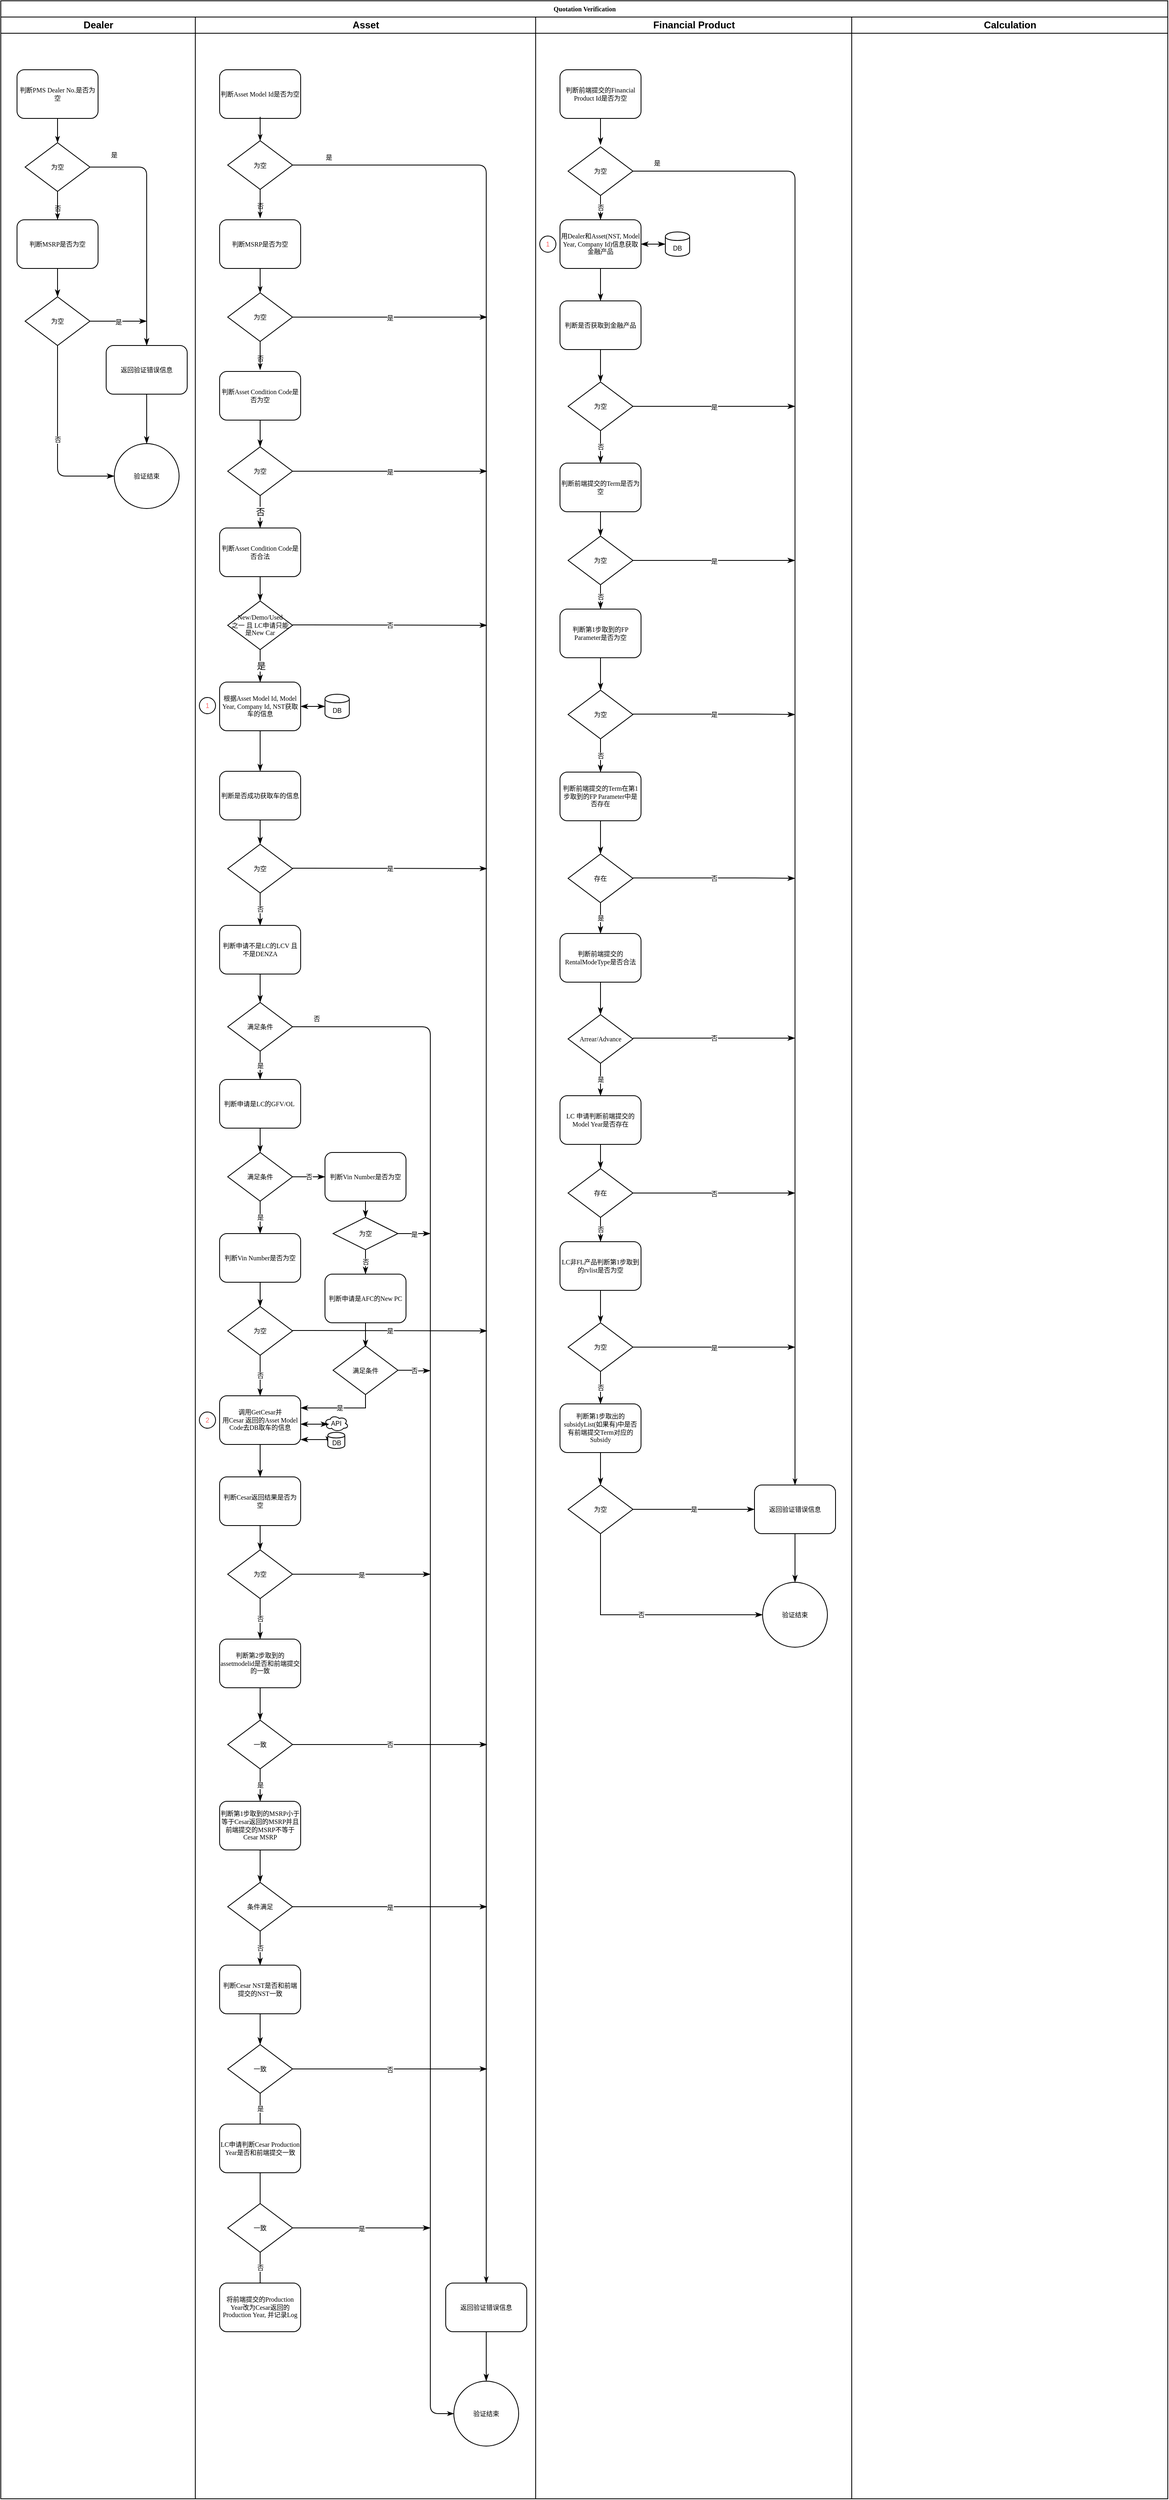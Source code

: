<mxfile version="12.3.6" type="github" pages="1">
  <diagram name="Page-1" id="74e2e168-ea6b-b213-b513-2b3c1d86103e">
    <mxGraphModel dx="1182" dy="766" grid="1" gridSize="10" guides="1" tooltips="1" connect="1" arrows="1" fold="1" page="1" pageScale="1" pageWidth="1100" pageHeight="850" background="#ffffff" math="0" shadow="0">
      <root>
        <mxCell id="0"/>
        <mxCell id="1" parent="0"/>
        <mxCell id="77e6c97f196da883-1" value="Quotation Verification" style="swimlane;html=1;childLayout=stackLayout;startSize=20;rounded=0;shadow=0;labelBackgroundColor=none;strokeWidth=1;fontFamily=Verdana;fontSize=8;align=center;" parent="1" vertex="1">
          <mxGeometry x="70" y="40" width="1440" height="3080" as="geometry"/>
        </mxCell>
        <mxCell id="77e6c97f196da883-2" value="Dealer" style="swimlane;html=1;startSize=20;" parent="77e6c97f196da883-1" vertex="1">
          <mxGeometry y="20" width="240" height="3060" as="geometry"/>
        </mxCell>
        <mxCell id="77e6c97f196da883-8" value="判断PMS Dealer No.是否为空" style="rounded=1;whiteSpace=wrap;html=1;shadow=0;labelBackgroundColor=none;strokeWidth=1;fontFamily=Verdana;fontSize=8;align=center;" parent="77e6c97f196da883-2" vertex="1">
          <mxGeometry x="20" y="65" width="100" height="60" as="geometry"/>
        </mxCell>
        <mxCell id="s-7z_2EK09W1QtDXRIaZ-239" style="edgeStyle=orthogonalEdgeStyle;rounded=1;orthogonalLoop=1;jettySize=auto;html=1;entryX=0.5;entryY=0;entryDx=0;entryDy=0;startArrow=none;startFill=0;endArrow=classicThin;endFill=1;fontSize=8;fontColor=#000000;" edge="1" parent="77e6c97f196da883-2" source="77e6c97f196da883-13" target="s-7z_2EK09W1QtDXRIaZ-238">
          <mxGeometry relative="1" as="geometry"/>
        </mxCell>
        <mxCell id="77e6c97f196da883-13" value="为空" style="rhombus;whiteSpace=wrap;html=1;rounded=0;shadow=0;labelBackgroundColor=none;strokeWidth=1;fontFamily=Verdana;fontSize=8;align=center;" parent="77e6c97f196da883-2" vertex="1">
          <mxGeometry x="30" y="155" width="80" height="60" as="geometry"/>
        </mxCell>
        <mxCell id="77e6c97f196da883-30" value="否" style="edgeStyle=orthogonalEdgeStyle;rounded=1;html=1;labelBackgroundColor=none;startArrow=none;startFill=0;startSize=5;endArrow=classicThin;endFill=1;endSize=5;jettySize=auto;orthogonalLoop=1;strokeWidth=1;fontFamily=Verdana;fontSize=8" parent="77e6c97f196da883-2" source="77e6c97f196da883-13" edge="1">
          <mxGeometry x="0.2" relative="1" as="geometry">
            <mxPoint x="70" y="250" as="targetPoint"/>
            <mxPoint as="offset"/>
          </mxGeometry>
        </mxCell>
        <mxCell id="77e6c97f196da883-26" style="edgeStyle=orthogonalEdgeStyle;rounded=1;html=1;labelBackgroundColor=none;startArrow=none;startFill=0;startSize=5;endArrow=classicThin;endFill=1;endSize=5;jettySize=auto;orthogonalLoop=1;strokeWidth=1;fontFamily=Verdana;fontSize=8;entryX=0.5;entryY=0;entryDx=0;entryDy=0;" parent="77e6c97f196da883-2" source="77e6c97f196da883-8" target="77e6c97f196da883-13" edge="1">
          <mxGeometry relative="1" as="geometry">
            <mxPoint x="70" y="160" as="targetPoint"/>
          </mxGeometry>
        </mxCell>
        <mxCell id="s-7z_2EK09W1QtDXRIaZ-235" style="edgeStyle=orthogonalEdgeStyle;rounded=0;orthogonalLoop=1;jettySize=auto;html=1;exitX=0.5;exitY=1;exitDx=0;exitDy=0;entryX=0.5;entryY=0;entryDx=0;entryDy=0;startArrow=none;startFill=0;endArrow=classicThin;endFill=1;fontSize=8;fontColor=#000000;" edge="1" parent="77e6c97f196da883-2" source="s-7z_2EK09W1QtDXRIaZ-14" target="s-7z_2EK09W1QtDXRIaZ-233">
          <mxGeometry relative="1" as="geometry"/>
        </mxCell>
        <mxCell id="s-7z_2EK09W1QtDXRIaZ-14" value="判断MSRP是否为空" style="rounded=1;whiteSpace=wrap;html=1;shadow=0;labelBackgroundColor=none;strokeWidth=1;fontFamily=Verdana;fontSize=8;align=center;" vertex="1" parent="77e6c97f196da883-2">
          <mxGeometry x="20" y="250" width="100" height="60" as="geometry"/>
        </mxCell>
        <mxCell id="s-7z_2EK09W1QtDXRIaZ-246" value="否" style="edgeStyle=orthogonalEdgeStyle;rounded=1;orthogonalLoop=1;jettySize=auto;html=1;entryX=0;entryY=0.5;entryDx=0;entryDy=0;startArrow=none;startFill=0;endArrow=classicThin;endFill=1;fontSize=8;fontColor=#000000;exitX=0.5;exitY=1;exitDx=0;exitDy=0;" edge="1" parent="77e6c97f196da883-2" source="s-7z_2EK09W1QtDXRIaZ-233" target="s-7z_2EK09W1QtDXRIaZ-236">
          <mxGeometry relative="1" as="geometry"/>
        </mxCell>
        <mxCell id="s-7z_2EK09W1QtDXRIaZ-233" value="为空" style="rhombus;whiteSpace=wrap;html=1;rounded=0;shadow=0;labelBackgroundColor=none;strokeWidth=1;fontFamily=Verdana;fontSize=8;align=center;" vertex="1" parent="77e6c97f196da883-2">
          <mxGeometry x="30" y="345" width="80" height="60" as="geometry"/>
        </mxCell>
        <mxCell id="s-7z_2EK09W1QtDXRIaZ-236" value="验证结束" style="ellipse;whiteSpace=wrap;html=1;aspect=fixed;fontSize=8;fontColor=#000000;" vertex="1" parent="77e6c97f196da883-2">
          <mxGeometry x="140" y="526" width="80" height="80" as="geometry"/>
        </mxCell>
        <mxCell id="s-7z_2EK09W1QtDXRIaZ-237" style="edgeStyle=orthogonalEdgeStyle;rounded=0;orthogonalLoop=1;jettySize=auto;html=1;exitX=0.5;exitY=1;exitDx=0;exitDy=0;entryX=0.5;entryY=0;entryDx=0;entryDy=0;startArrow=none;startFill=0;endArrow=classicThin;endFill=1;fontSize=8;fontColor=#000000;" edge="1" parent="77e6c97f196da883-2" source="s-7z_2EK09W1QtDXRIaZ-238" target="s-7z_2EK09W1QtDXRIaZ-236">
          <mxGeometry relative="1" as="geometry"/>
        </mxCell>
        <mxCell id="s-7z_2EK09W1QtDXRIaZ-238" value="返回验证错误信息" style="rounded=1;whiteSpace=wrap;html=1;shadow=0;labelBackgroundColor=none;strokeWidth=1;fontFamily=Verdana;fontSize=8;align=center;" vertex="1" parent="77e6c97f196da883-2">
          <mxGeometry x="130" y="405" width="100" height="60" as="geometry"/>
        </mxCell>
        <mxCell id="s-7z_2EK09W1QtDXRIaZ-243" value="是" style="text;html=1;strokeColor=none;fillColor=none;align=center;verticalAlign=middle;whiteSpace=wrap;rounded=0;fontSize=8;fontColor=#000000;" vertex="1" parent="77e6c97f196da883-2">
          <mxGeometry x="120" y="160" width="40" height="20" as="geometry"/>
        </mxCell>
        <mxCell id="77e6c97f196da883-3" value="Asset" style="swimlane;html=1;startSize=20;" parent="77e6c97f196da883-1" vertex="1">
          <mxGeometry x="240" y="20" width="420" height="3060" as="geometry"/>
        </mxCell>
        <mxCell id="77e6c97f196da883-11" value="判断Asset Model Id是否为空" style="rounded=1;whiteSpace=wrap;html=1;shadow=0;labelBackgroundColor=none;strokeWidth=1;fontFamily=Verdana;fontSize=8;align=center;" parent="77e6c97f196da883-3" vertex="1">
          <mxGeometry x="30" y="65" width="100" height="60" as="geometry"/>
        </mxCell>
        <mxCell id="s-7z_2EK09W1QtDXRIaZ-9" style="edgeStyle=orthogonalEdgeStyle;rounded=1;html=1;labelBackgroundColor=none;startArrow=none;startFill=0;startSize=5;endArrow=classicThin;endFill=1;endSize=5;jettySize=auto;orthogonalLoop=1;strokeWidth=1;fontFamily=Verdana;fontSize=8;entryX=0.5;entryY=0;entryDx=0;entryDy=0;" edge="1" target="s-7z_2EK09W1QtDXRIaZ-11" parent="77e6c97f196da883-3">
          <mxGeometry relative="1" as="geometry">
            <mxPoint x="80" y="123" as="sourcePoint"/>
            <mxPoint x="10" y="97.5" as="targetPoint"/>
          </mxGeometry>
        </mxCell>
        <mxCell id="s-7z_2EK09W1QtDXRIaZ-10" value="否" style="edgeStyle=orthogonalEdgeStyle;rounded=1;html=1;labelBackgroundColor=none;startArrow=none;startFill=0;startSize=5;endArrow=classicThin;endFill=1;endSize=5;jettySize=auto;orthogonalLoop=1;strokeWidth=1;fontFamily=Verdana;fontSize=8" edge="1" source="s-7z_2EK09W1QtDXRIaZ-11" parent="77e6c97f196da883-3">
          <mxGeometry x="0.2" relative="1" as="geometry">
            <mxPoint x="80" y="248" as="targetPoint"/>
            <mxPoint as="offset"/>
          </mxGeometry>
        </mxCell>
        <mxCell id="s-7z_2EK09W1QtDXRIaZ-11" value="为空" style="rhombus;whiteSpace=wrap;html=1;rounded=0;shadow=0;labelBackgroundColor=none;strokeWidth=1;fontFamily=Verdana;fontSize=8;align=center;" vertex="1" parent="77e6c97f196da883-3">
          <mxGeometry x="40" y="152.5" width="80" height="60" as="geometry"/>
        </mxCell>
        <mxCell id="s-7z_2EK09W1QtDXRIaZ-18" style="edgeStyle=orthogonalEdgeStyle;rounded=1;html=1;labelBackgroundColor=none;startArrow=none;startFill=0;startSize=5;endArrow=classicThin;endFill=1;endSize=5;jettySize=auto;orthogonalLoop=1;strokeWidth=1;fontFamily=Verdana;fontSize=8;entryX=0.5;entryY=0;entryDx=0;entryDy=0;" edge="1" target="s-7z_2EK09W1QtDXRIaZ-19" parent="77e6c97f196da883-3">
          <mxGeometry relative="1" as="geometry">
            <mxPoint x="80" y="310" as="sourcePoint"/>
            <mxPoint x="-220" y="225" as="targetPoint"/>
          </mxGeometry>
        </mxCell>
        <mxCell id="s-7z_2EK09W1QtDXRIaZ-19" value="为空" style="rhombus;whiteSpace=wrap;html=1;rounded=0;shadow=0;labelBackgroundColor=none;strokeWidth=1;fontFamily=Verdana;fontSize=8;align=center;" vertex="1" parent="77e6c97f196da883-3">
          <mxGeometry x="40" y="340" width="80" height="60" as="geometry"/>
        </mxCell>
        <mxCell id="s-7z_2EK09W1QtDXRIaZ-20" value="否" style="edgeStyle=orthogonalEdgeStyle;rounded=1;html=1;labelBackgroundColor=none;startArrow=none;startFill=0;startSize=5;endArrow=classicThin;endFill=1;endSize=5;jettySize=auto;orthogonalLoop=1;strokeWidth=1;fontFamily=Verdana;fontSize=8" edge="1" source="s-7z_2EK09W1QtDXRIaZ-19" parent="77e6c97f196da883-3">
          <mxGeometry x="0.2" relative="1" as="geometry">
            <mxPoint x="80" y="435" as="targetPoint"/>
            <mxPoint as="offset"/>
          </mxGeometry>
        </mxCell>
        <mxCell id="s-7z_2EK09W1QtDXRIaZ-35" style="edgeStyle=orthogonalEdgeStyle;rounded=0;orthogonalLoop=1;jettySize=auto;html=1;exitX=0.5;exitY=1;exitDx=0;exitDy=0;entryX=0.5;entryY=0;entryDx=0;entryDy=0;endArrow=classicThin;endFill=1;" edge="1" parent="77e6c97f196da883-3" source="s-7z_2EK09W1QtDXRIaZ-28" target="s-7z_2EK09W1QtDXRIaZ-31">
          <mxGeometry relative="1" as="geometry"/>
        </mxCell>
        <mxCell id="s-7z_2EK09W1QtDXRIaZ-28" value="判断Asset Condition Code是否为空" style="rounded=1;whiteSpace=wrap;html=1;shadow=0;labelBackgroundColor=none;strokeWidth=1;fontFamily=Verdana;fontSize=8;align=center;" vertex="1" parent="77e6c97f196da883-3">
          <mxGeometry x="30" y="437" width="100" height="60" as="geometry"/>
        </mxCell>
        <mxCell id="s-7z_2EK09W1QtDXRIaZ-30" value="判断MSRP是否为空" style="rounded=1;whiteSpace=wrap;html=1;shadow=0;labelBackgroundColor=none;strokeWidth=1;fontFamily=Verdana;fontSize=8;align=center;" vertex="1" parent="77e6c97f196da883-3">
          <mxGeometry x="30" y="250" width="100" height="60" as="geometry"/>
        </mxCell>
        <mxCell id="s-7z_2EK09W1QtDXRIaZ-37" value="否" style="edgeStyle=orthogonalEdgeStyle;rounded=0;orthogonalLoop=1;jettySize=auto;html=1;exitX=0.5;exitY=1;exitDx=0;exitDy=0;entryX=0.5;entryY=0;entryDx=0;entryDy=0;endArrow=classicThin;endFill=1;" edge="1" parent="77e6c97f196da883-3" source="s-7z_2EK09W1QtDXRIaZ-31" target="s-7z_2EK09W1QtDXRIaZ-16">
          <mxGeometry relative="1" as="geometry"/>
        </mxCell>
        <mxCell id="s-7z_2EK09W1QtDXRIaZ-31" value="为空" style="rhombus;whiteSpace=wrap;html=1;rounded=0;shadow=0;labelBackgroundColor=none;strokeWidth=1;fontFamily=Verdana;fontSize=8;align=center;" vertex="1" parent="77e6c97f196da883-3">
          <mxGeometry x="40" y="530" width="80" height="60" as="geometry"/>
        </mxCell>
        <mxCell id="s-7z_2EK09W1QtDXRIaZ-41" style="edgeStyle=orthogonalEdgeStyle;rounded=0;orthogonalLoop=1;jettySize=auto;html=1;exitX=0.5;exitY=1;exitDx=0;exitDy=0;entryX=0.5;entryY=0;entryDx=0;entryDy=0;endArrow=classicThin;endFill=1;" edge="1" parent="77e6c97f196da883-3" source="s-7z_2EK09W1QtDXRIaZ-16" target="s-7z_2EK09W1QtDXRIaZ-40">
          <mxGeometry relative="1" as="geometry"/>
        </mxCell>
        <mxCell id="s-7z_2EK09W1QtDXRIaZ-16" value="判断Asset Condition Code是否合法" style="rounded=1;whiteSpace=wrap;html=1;shadow=0;labelBackgroundColor=none;strokeWidth=1;fontFamily=Verdana;fontSize=8;align=center;" vertex="1" parent="77e6c97f196da883-3">
          <mxGeometry x="30" y="630" width="100" height="60" as="geometry"/>
        </mxCell>
        <mxCell id="s-7z_2EK09W1QtDXRIaZ-44" value="是" style="edgeStyle=orthogonalEdgeStyle;rounded=0;orthogonalLoop=1;jettySize=auto;html=1;exitX=0.5;exitY=1;exitDx=0;exitDy=0;entryX=0.5;entryY=0;entryDx=0;entryDy=0;endArrow=classicThin;endFill=1;" edge="1" parent="77e6c97f196da883-3" source="s-7z_2EK09W1QtDXRIaZ-40">
          <mxGeometry relative="1" as="geometry">
            <mxPoint x="80" y="820" as="targetPoint"/>
          </mxGeometry>
        </mxCell>
        <mxCell id="s-7z_2EK09W1QtDXRIaZ-40" value="New/Demo/Used&lt;br&gt;之一 且 LC申请只能是New Car" style="rhombus;whiteSpace=wrap;html=1;rounded=0;shadow=0;labelBackgroundColor=none;strokeWidth=1;fontFamily=Verdana;fontSize=8;align=center;" vertex="1" parent="77e6c97f196da883-3">
          <mxGeometry x="40" y="720" width="80" height="60" as="geometry"/>
        </mxCell>
        <mxCell id="77e6c97f196da883-10" value="根据Asset Model Id, Model Year, Company Id, NST获取车的信息" style="rounded=1;whiteSpace=wrap;html=1;shadow=0;labelBackgroundColor=none;strokeWidth=1;fontFamily=Verdana;fontSize=8;align=center;" parent="77e6c97f196da883-3" vertex="1">
          <mxGeometry x="30" y="820" width="100" height="60" as="geometry"/>
        </mxCell>
        <mxCell id="s-7z_2EK09W1QtDXRIaZ-59" value="否" style="edgeStyle=orthogonalEdgeStyle;rounded=0;orthogonalLoop=1;jettySize=auto;html=1;exitX=0.5;exitY=1;exitDx=0;exitDy=0;entryX=0.5;entryY=0;entryDx=0;entryDy=0;startArrow=none;startFill=0;endArrow=classicThin;endFill=1;fontSize=8;" edge="1" parent="77e6c97f196da883-3" source="s-7z_2EK09W1QtDXRIaZ-46" target="s-7z_2EK09W1QtDXRIaZ-56">
          <mxGeometry relative="1" as="geometry"/>
        </mxCell>
        <mxCell id="s-7z_2EK09W1QtDXRIaZ-46" value="为空" style="rhombus;whiteSpace=wrap;html=1;rounded=0;shadow=0;labelBackgroundColor=none;strokeWidth=1;fontFamily=Verdana;fontSize=8;align=center;" vertex="1" parent="77e6c97f196da883-3">
          <mxGeometry x="40" y="1020" width="80" height="60" as="geometry"/>
        </mxCell>
        <mxCell id="s-7z_2EK09W1QtDXRIaZ-48" style="edgeStyle=orthogonalEdgeStyle;rounded=0;orthogonalLoop=1;jettySize=auto;html=1;exitX=0.5;exitY=1;exitDx=0;exitDy=0;entryX=0.5;entryY=0;entryDx=0;entryDy=0;endArrow=classicThin;endFill=1;fontSize=8;" edge="1" parent="77e6c97f196da883-3" source="s-7z_2EK09W1QtDXRIaZ-45" target="s-7z_2EK09W1QtDXRIaZ-46">
          <mxGeometry relative="1" as="geometry"/>
        </mxCell>
        <mxCell id="s-7z_2EK09W1QtDXRIaZ-45" value="判断是否成功获取车的信息" style="rounded=1;whiteSpace=wrap;html=1;shadow=0;labelBackgroundColor=none;strokeWidth=1;fontFamily=Verdana;fontSize=8;align=center;" vertex="1" parent="77e6c97f196da883-3">
          <mxGeometry x="30" y="930" width="100" height="60" as="geometry"/>
        </mxCell>
        <mxCell id="s-7z_2EK09W1QtDXRIaZ-47" style="edgeStyle=orthogonalEdgeStyle;rounded=0;orthogonalLoop=1;jettySize=auto;html=1;exitX=0.5;exitY=1;exitDx=0;exitDy=0;entryX=0.5;entryY=0;entryDx=0;entryDy=0;endArrow=classicThin;endFill=1;fontSize=8;" edge="1" parent="77e6c97f196da883-3" source="77e6c97f196da883-10" target="s-7z_2EK09W1QtDXRIaZ-45">
          <mxGeometry relative="1" as="geometry">
            <mxPoint x="160" y="890" as="sourcePoint"/>
          </mxGeometry>
        </mxCell>
        <mxCell id="s-7z_2EK09W1QtDXRIaZ-52" value="DB" style="shape=cylinder;whiteSpace=wrap;html=1;boundedLbl=1;backgroundOutline=1;fontSize=8;" vertex="1" parent="77e6c97f196da883-3">
          <mxGeometry x="160" y="835" width="30" height="30" as="geometry"/>
        </mxCell>
        <mxCell id="s-7z_2EK09W1QtDXRIaZ-53" value="" style="endArrow=classicThin;startArrow=classicThin;html=1;fontSize=8;entryX=1;entryY=0.5;entryDx=0;entryDy=0;endFill=1;startFill=1;" edge="1" parent="77e6c97f196da883-3" target="77e6c97f196da883-10">
          <mxGeometry width="50" height="50" relative="1" as="geometry">
            <mxPoint x="160" y="850" as="sourcePoint"/>
            <mxPoint x="140" y="1150" as="targetPoint"/>
          </mxGeometry>
        </mxCell>
        <mxCell id="s-7z_2EK09W1QtDXRIaZ-55" value="否" style="endArrow=none;html=1;fontSize=8;entryX=1;entryY=0.5;entryDx=0;entryDy=0;endFill=0;startArrow=classicThin;startFill=1;" edge="1" parent="77e6c97f196da883-3">
          <mxGeometry width="50" height="50" relative="1" as="geometry">
            <mxPoint x="360" y="750" as="sourcePoint"/>
            <mxPoint x="120" y="749.5" as="targetPoint"/>
            <Array as="points"/>
          </mxGeometry>
        </mxCell>
        <mxCell id="s-7z_2EK09W1QtDXRIaZ-61" style="edgeStyle=orthogonalEdgeStyle;rounded=0;orthogonalLoop=1;jettySize=auto;html=1;exitX=0.5;exitY=1;exitDx=0;exitDy=0;entryX=0.5;entryY=0;entryDx=0;entryDy=0;startArrow=none;startFill=0;endArrow=classicThin;endFill=1;fontSize=8;" edge="1" parent="77e6c97f196da883-3" source="s-7z_2EK09W1QtDXRIaZ-56" target="s-7z_2EK09W1QtDXRIaZ-60">
          <mxGeometry relative="1" as="geometry"/>
        </mxCell>
        <mxCell id="s-7z_2EK09W1QtDXRIaZ-56" value="判断申请不是LC的LCV 且 不是DENZA" style="rounded=1;whiteSpace=wrap;html=1;shadow=0;labelBackgroundColor=none;strokeWidth=1;fontFamily=Verdana;fontSize=8;align=center;" vertex="1" parent="77e6c97f196da883-3">
          <mxGeometry x="30" y="1120" width="100" height="60" as="geometry"/>
        </mxCell>
        <mxCell id="s-7z_2EK09W1QtDXRIaZ-63" value="是" style="edgeStyle=orthogonalEdgeStyle;rounded=0;orthogonalLoop=1;jettySize=auto;html=1;exitX=0.5;exitY=1;exitDx=0;exitDy=0;startArrow=none;startFill=0;endArrow=classicThin;endFill=1;fontSize=8;" edge="1" parent="77e6c97f196da883-3" source="s-7z_2EK09W1QtDXRIaZ-60" target="s-7z_2EK09W1QtDXRIaZ-62">
          <mxGeometry relative="1" as="geometry"/>
        </mxCell>
        <mxCell id="s-7z_2EK09W1QtDXRIaZ-60" value="满足条件" style="rhombus;whiteSpace=wrap;html=1;rounded=0;shadow=0;labelBackgroundColor=none;strokeWidth=1;fontFamily=Verdana;fontSize=8;align=center;" vertex="1" parent="77e6c97f196da883-3">
          <mxGeometry x="40" y="1215" width="80" height="60" as="geometry"/>
        </mxCell>
        <mxCell id="s-7z_2EK09W1QtDXRIaZ-66" style="edgeStyle=orthogonalEdgeStyle;rounded=0;orthogonalLoop=1;jettySize=auto;html=1;exitX=0.5;exitY=1;exitDx=0;exitDy=0;entryX=0.5;entryY=0;entryDx=0;entryDy=0;startArrow=none;startFill=0;endArrow=classicThin;endFill=1;fontSize=8;" edge="1" parent="77e6c97f196da883-3" source="s-7z_2EK09W1QtDXRIaZ-62" target="s-7z_2EK09W1QtDXRIaZ-64">
          <mxGeometry relative="1" as="geometry"/>
        </mxCell>
        <mxCell id="s-7z_2EK09W1QtDXRIaZ-62" value="判断申请是LC的GFV/OL&amp;nbsp;" style="rounded=1;whiteSpace=wrap;html=1;shadow=0;labelBackgroundColor=none;strokeWidth=1;fontFamily=Verdana;fontSize=8;align=center;" vertex="1" parent="77e6c97f196da883-3">
          <mxGeometry x="30" y="1310" width="100" height="60" as="geometry"/>
        </mxCell>
        <mxCell id="s-7z_2EK09W1QtDXRIaZ-69" value="是" style="edgeStyle=orthogonalEdgeStyle;rounded=0;orthogonalLoop=1;jettySize=auto;html=1;exitX=0.5;exitY=1;exitDx=0;exitDy=0;entryX=0.5;entryY=0;entryDx=0;entryDy=0;startArrow=none;startFill=0;endArrow=classicThin;endFill=1;fontSize=8;" edge="1" parent="77e6c97f196da883-3" source="s-7z_2EK09W1QtDXRIaZ-64" target="s-7z_2EK09W1QtDXRIaZ-68">
          <mxGeometry relative="1" as="geometry"/>
        </mxCell>
        <mxCell id="s-7z_2EK09W1QtDXRIaZ-131" value="否" style="edgeStyle=orthogonalEdgeStyle;rounded=0;orthogonalLoop=1;jettySize=auto;html=1;exitX=1;exitY=0.5;exitDx=0;exitDy=0;entryX=0;entryY=0.5;entryDx=0;entryDy=0;startArrow=none;startFill=0;endArrow=classicThin;endFill=1;fontSize=8;fontColor=#000000;" edge="1" parent="77e6c97f196da883-3" source="s-7z_2EK09W1QtDXRIaZ-64" target="s-7z_2EK09W1QtDXRIaZ-127">
          <mxGeometry relative="1" as="geometry"/>
        </mxCell>
        <mxCell id="s-7z_2EK09W1QtDXRIaZ-64" value="满足条件" style="rhombus;whiteSpace=wrap;html=1;rounded=0;shadow=0;labelBackgroundColor=none;strokeWidth=1;fontFamily=Verdana;fontSize=8;align=center;" vertex="1" parent="77e6c97f196da883-3">
          <mxGeometry x="40" y="1400" width="80" height="60" as="geometry"/>
        </mxCell>
        <mxCell id="s-7z_2EK09W1QtDXRIaZ-67" value="是" style="endArrow=none;html=1;fontSize=8;entryX=1;entryY=0.5;entryDx=0;entryDy=0;endFill=0;startArrow=classicThin;startFill=1;" edge="1" parent="77e6c97f196da883-3">
          <mxGeometry width="50" height="50" relative="1" as="geometry">
            <mxPoint x="360" y="1050" as="sourcePoint"/>
            <mxPoint x="120" y="1049.5" as="targetPoint"/>
            <Array as="points"/>
          </mxGeometry>
        </mxCell>
        <mxCell id="s-7z_2EK09W1QtDXRIaZ-71" style="edgeStyle=orthogonalEdgeStyle;rounded=0;orthogonalLoop=1;jettySize=auto;html=1;exitX=0.5;exitY=1;exitDx=0;exitDy=0;entryX=0.5;entryY=0;entryDx=0;entryDy=0;startArrow=none;startFill=0;endArrow=classicThin;endFill=1;fontSize=8;" edge="1" parent="77e6c97f196da883-3" source="s-7z_2EK09W1QtDXRIaZ-68" target="s-7z_2EK09W1QtDXRIaZ-70">
          <mxGeometry relative="1" as="geometry"/>
        </mxCell>
        <mxCell id="s-7z_2EK09W1QtDXRIaZ-68" value="判断Vin Number是否为空" style="rounded=1;whiteSpace=wrap;html=1;shadow=0;labelBackgroundColor=none;strokeWidth=1;fontFamily=Verdana;fontSize=8;align=center;" vertex="1" parent="77e6c97f196da883-3">
          <mxGeometry x="30" y="1500" width="100" height="60" as="geometry"/>
        </mxCell>
        <mxCell id="s-7z_2EK09W1QtDXRIaZ-74" value="否" style="edgeStyle=orthogonalEdgeStyle;rounded=0;orthogonalLoop=1;jettySize=auto;html=1;exitX=0.5;exitY=1;exitDx=0;exitDy=0;entryX=0.5;entryY=0;entryDx=0;entryDy=0;startArrow=none;startFill=0;endArrow=classicThin;endFill=1;fontSize=8;" edge="1" parent="77e6c97f196da883-3" source="s-7z_2EK09W1QtDXRIaZ-70" target="s-7z_2EK09W1QtDXRIaZ-72">
          <mxGeometry relative="1" as="geometry"/>
        </mxCell>
        <mxCell id="s-7z_2EK09W1QtDXRIaZ-70" value="为空" style="rhombus;whiteSpace=wrap;html=1;rounded=0;shadow=0;labelBackgroundColor=none;strokeWidth=1;fontFamily=Verdana;fontSize=8;align=center;" vertex="1" parent="77e6c97f196da883-3">
          <mxGeometry x="40" y="1590" width="80" height="60" as="geometry"/>
        </mxCell>
        <mxCell id="s-7z_2EK09W1QtDXRIaZ-83" style="edgeStyle=orthogonalEdgeStyle;rounded=0;orthogonalLoop=1;jettySize=auto;html=1;exitX=1;exitY=0.5;exitDx=0;exitDy=0;entryX=0.16;entryY=0.55;entryDx=0;entryDy=0;entryPerimeter=0;startArrow=classicThin;startFill=1;endArrow=classicThin;endFill=1;fontSize=8;" edge="1" parent="77e6c97f196da883-3">
          <mxGeometry relative="1" as="geometry">
            <mxPoint x="130" y="1735" as="sourcePoint"/>
            <mxPoint x="164" y="1735" as="targetPoint"/>
          </mxGeometry>
        </mxCell>
        <mxCell id="s-7z_2EK09W1QtDXRIaZ-85" style="edgeStyle=orthogonalEdgeStyle;rounded=0;orthogonalLoop=1;jettySize=auto;html=1;exitX=0.5;exitY=1;exitDx=0;exitDy=0;entryX=0.5;entryY=0;entryDx=0;entryDy=0;startArrow=none;startFill=0;endArrow=classicThin;endFill=1;fontSize=8;" edge="1" parent="77e6c97f196da883-3" source="s-7z_2EK09W1QtDXRIaZ-72" target="s-7z_2EK09W1QtDXRIaZ-84">
          <mxGeometry relative="1" as="geometry"/>
        </mxCell>
        <mxCell id="s-7z_2EK09W1QtDXRIaZ-91" style="edgeStyle=orthogonalEdgeStyle;rounded=0;orthogonalLoop=1;jettySize=auto;html=1;exitX=1;exitY=0.75;exitDx=0;exitDy=0;entryX=0;entryY=0.5;entryDx=0;entryDy=0;startArrow=classicThin;startFill=1;endArrow=classicThin;endFill=1;fontSize=8;" edge="1" parent="77e6c97f196da883-3">
          <mxGeometry relative="1" as="geometry">
            <mxPoint x="130" y="1754" as="sourcePoint"/>
            <mxPoint x="164" y="1759" as="targetPoint"/>
          </mxGeometry>
        </mxCell>
        <mxCell id="s-7z_2EK09W1QtDXRIaZ-72" value="调用GetCesar并&lt;br&gt;用Cesar 返回的Asset Model Code去DB取车的信息" style="rounded=1;whiteSpace=wrap;html=1;shadow=0;labelBackgroundColor=none;strokeWidth=1;fontFamily=Verdana;fontSize=8;align=center;" vertex="1" parent="77e6c97f196da883-3">
          <mxGeometry x="30" y="1700" width="100" height="60" as="geometry"/>
        </mxCell>
        <mxCell id="s-7z_2EK09W1QtDXRIaZ-75" value="是" style="endArrow=none;html=1;fontSize=8;entryX=1;entryY=0.5;entryDx=0;entryDy=0;startArrow=classicThin;startFill=1;" edge="1" parent="77e6c97f196da883-3">
          <mxGeometry width="50" height="50" relative="1" as="geometry">
            <mxPoint x="360" y="1620" as="sourcePoint"/>
            <mxPoint x="120" y="1619.5" as="targetPoint"/>
            <Array as="points"/>
          </mxGeometry>
        </mxCell>
        <mxCell id="s-7z_2EK09W1QtDXRIaZ-76" value="API" style="ellipse;shape=cloud;whiteSpace=wrap;html=1;fontSize=8;" vertex="1" parent="77e6c97f196da883-3">
          <mxGeometry x="159" y="1724" width="30" height="20" as="geometry"/>
        </mxCell>
        <mxCell id="s-7z_2EK09W1QtDXRIaZ-87" style="edgeStyle=orthogonalEdgeStyle;rounded=0;orthogonalLoop=1;jettySize=auto;html=1;exitX=0.5;exitY=1;exitDx=0;exitDy=0;entryX=0.5;entryY=0;entryDx=0;entryDy=0;startArrow=none;startFill=0;endArrow=classicThin;endFill=1;fontSize=8;" edge="1" parent="77e6c97f196da883-3" source="s-7z_2EK09W1QtDXRIaZ-84" target="s-7z_2EK09W1QtDXRIaZ-86">
          <mxGeometry relative="1" as="geometry"/>
        </mxCell>
        <mxCell id="s-7z_2EK09W1QtDXRIaZ-84" value="判断Cesar返回结果是否为空" style="rounded=1;whiteSpace=wrap;html=1;shadow=0;labelBackgroundColor=none;strokeWidth=1;fontFamily=Verdana;fontSize=8;align=center;" vertex="1" parent="77e6c97f196da883-3">
          <mxGeometry x="30" y="1800" width="100" height="60" as="geometry"/>
        </mxCell>
        <mxCell id="s-7z_2EK09W1QtDXRIaZ-95" value="否" style="edgeStyle=orthogonalEdgeStyle;rounded=0;orthogonalLoop=1;jettySize=auto;html=1;exitX=0.5;exitY=1;exitDx=0;exitDy=0;entryX=0.5;entryY=0;entryDx=0;entryDy=0;startArrow=none;startFill=0;endArrow=classicThin;endFill=1;fontSize=8;" edge="1" parent="77e6c97f196da883-3" source="s-7z_2EK09W1QtDXRIaZ-86" target="s-7z_2EK09W1QtDXRIaZ-94">
          <mxGeometry relative="1" as="geometry"/>
        </mxCell>
        <mxCell id="s-7z_2EK09W1QtDXRIaZ-86" value="为空" style="rhombus;whiteSpace=wrap;html=1;rounded=0;shadow=0;labelBackgroundColor=none;strokeWidth=1;fontFamily=Verdana;fontSize=8;align=center;" vertex="1" parent="77e6c97f196da883-3">
          <mxGeometry x="40" y="1890" width="80" height="60" as="geometry"/>
        </mxCell>
        <mxCell id="s-7z_2EK09W1QtDXRIaZ-90" value="DB" style="shape=cylinder;whiteSpace=wrap;html=1;boundedLbl=1;backgroundOutline=1;fontSize=8;" vertex="1" parent="77e6c97f196da883-3">
          <mxGeometry x="163.5" y="1745" width="21" height="20" as="geometry"/>
        </mxCell>
        <mxCell id="s-7z_2EK09W1QtDXRIaZ-97" style="edgeStyle=orthogonalEdgeStyle;rounded=0;orthogonalLoop=1;jettySize=auto;html=1;exitX=0.5;exitY=1;exitDx=0;exitDy=0;entryX=0.5;entryY=0;entryDx=0;entryDy=0;startArrow=none;startFill=0;endArrow=classicThin;endFill=1;fontSize=8;" edge="1" parent="77e6c97f196da883-3" source="s-7z_2EK09W1QtDXRIaZ-94" target="s-7z_2EK09W1QtDXRIaZ-96">
          <mxGeometry relative="1" as="geometry"/>
        </mxCell>
        <mxCell id="s-7z_2EK09W1QtDXRIaZ-94" value="判断第2步取到的assetmodelid是否和前端提交的一致" style="rounded=1;whiteSpace=wrap;html=1;shadow=0;labelBackgroundColor=none;strokeWidth=1;fontFamily=Verdana;fontSize=8;align=center;" vertex="1" parent="77e6c97f196da883-3">
          <mxGeometry x="30" y="2000" width="100" height="60" as="geometry"/>
        </mxCell>
        <mxCell id="s-7z_2EK09W1QtDXRIaZ-100" value="是" style="edgeStyle=orthogonalEdgeStyle;rounded=0;orthogonalLoop=1;jettySize=auto;html=1;exitX=0.5;exitY=1;exitDx=0;exitDy=0;entryX=0.5;entryY=0;entryDx=0;entryDy=0;startArrow=none;startFill=0;endArrow=classicThin;endFill=1;fontSize=8;" edge="1" parent="77e6c97f196da883-3" source="s-7z_2EK09W1QtDXRIaZ-96" target="s-7z_2EK09W1QtDXRIaZ-99">
          <mxGeometry relative="1" as="geometry"/>
        </mxCell>
        <mxCell id="s-7z_2EK09W1QtDXRIaZ-96" value="一致" style="rhombus;whiteSpace=wrap;html=1;rounded=0;shadow=0;labelBackgroundColor=none;strokeWidth=1;fontFamily=Verdana;fontSize=8;align=center;" vertex="1" parent="77e6c97f196da883-3">
          <mxGeometry x="40" y="2100" width="80" height="60" as="geometry"/>
        </mxCell>
        <mxCell id="s-7z_2EK09W1QtDXRIaZ-98" value="否" style="endArrow=classicThin;html=1;fontSize=8;exitX=1;exitY=0.5;exitDx=0;exitDy=0;startArrow=none;startFill=0;endFill=1;" edge="1" parent="77e6c97f196da883-3" source="s-7z_2EK09W1QtDXRIaZ-96">
          <mxGeometry width="50" height="50" relative="1" as="geometry">
            <mxPoint x="170" y="2160" as="sourcePoint"/>
            <mxPoint x="360" y="2130" as="targetPoint"/>
            <Array as="points">
              <mxPoint x="240" y="2130"/>
            </Array>
          </mxGeometry>
        </mxCell>
        <mxCell id="s-7z_2EK09W1QtDXRIaZ-109" style="edgeStyle=orthogonalEdgeStyle;rounded=0;orthogonalLoop=1;jettySize=auto;html=1;exitX=0.5;exitY=1;exitDx=0;exitDy=0;entryX=0.5;entryY=0;entryDx=0;entryDy=0;startArrow=none;startFill=0;endArrow=classicThin;endFill=1;fontSize=8;fontColor=#FF6666;" edge="1" parent="77e6c97f196da883-3" source="s-7z_2EK09W1QtDXRIaZ-99" target="s-7z_2EK09W1QtDXRIaZ-108">
          <mxGeometry relative="1" as="geometry"/>
        </mxCell>
        <mxCell id="s-7z_2EK09W1QtDXRIaZ-99" value="判断第1步取到的MSRP小于等于Cesar返回的MSRP并且前端提交的MSRP不等于Cesar MSRP" style="rounded=1;whiteSpace=wrap;html=1;shadow=0;labelBackgroundColor=none;strokeWidth=1;fontFamily=Verdana;fontSize=8;align=center;" vertex="1" parent="77e6c97f196da883-3">
          <mxGeometry x="30" y="2200" width="100" height="60" as="geometry"/>
        </mxCell>
        <mxCell id="s-7z_2EK09W1QtDXRIaZ-102" value="1" style="ellipse;whiteSpace=wrap;html=1;aspect=fixed;fontSize=8;fontColor=#FF6666;" vertex="1" parent="77e6c97f196da883-3">
          <mxGeometry x="5" y="839" width="20" height="20" as="geometry"/>
        </mxCell>
        <mxCell id="s-7z_2EK09W1QtDXRIaZ-105" value="2" style="ellipse;whiteSpace=wrap;html=1;aspect=fixed;fontSize=8;fontColor=#FF6666;" vertex="1" parent="77e6c97f196da883-3">
          <mxGeometry x="5" y="1720" width="20" height="20" as="geometry"/>
        </mxCell>
        <mxCell id="s-7z_2EK09W1QtDXRIaZ-112" value="否" style="edgeStyle=orthogonalEdgeStyle;rounded=0;orthogonalLoop=1;jettySize=auto;html=1;exitX=0.5;exitY=1;exitDx=0;exitDy=0;startArrow=none;startFill=0;endArrow=classicThin;endFill=1;fontSize=8;fontColor=#000000;" edge="1" parent="77e6c97f196da883-3" source="s-7z_2EK09W1QtDXRIaZ-108" target="s-7z_2EK09W1QtDXRIaZ-111">
          <mxGeometry relative="1" as="geometry"/>
        </mxCell>
        <mxCell id="s-7z_2EK09W1QtDXRIaZ-108" value="条件满足" style="rhombus;whiteSpace=wrap;html=1;rounded=0;shadow=0;labelBackgroundColor=none;strokeWidth=1;fontFamily=Verdana;fontSize=8;align=center;" vertex="1" parent="77e6c97f196da883-3">
          <mxGeometry x="40" y="2300" width="80" height="60" as="geometry"/>
        </mxCell>
        <mxCell id="s-7z_2EK09W1QtDXRIaZ-114" style="edgeStyle=orthogonalEdgeStyle;rounded=0;orthogonalLoop=1;jettySize=auto;html=1;exitX=0.5;exitY=1;exitDx=0;exitDy=0;entryX=0.5;entryY=0;entryDx=0;entryDy=0;startArrow=none;startFill=0;endArrow=classicThin;endFill=1;fontSize=8;fontColor=#000000;" edge="1" parent="77e6c97f196da883-3" source="s-7z_2EK09W1QtDXRIaZ-111" target="s-7z_2EK09W1QtDXRIaZ-113">
          <mxGeometry relative="1" as="geometry"/>
        </mxCell>
        <mxCell id="s-7z_2EK09W1QtDXRIaZ-111" value="判断Cesar NST是否和前端提交的NST一致" style="rounded=1;whiteSpace=wrap;html=1;shadow=0;labelBackgroundColor=none;strokeWidth=1;fontFamily=Verdana;fontSize=8;align=center;" vertex="1" parent="77e6c97f196da883-3">
          <mxGeometry x="30" y="2402" width="100" height="60" as="geometry"/>
        </mxCell>
        <mxCell id="s-7z_2EK09W1QtDXRIaZ-117" value="是" style="edgeStyle=orthogonalEdgeStyle;rounded=0;orthogonalLoop=1;jettySize=auto;html=1;exitX=0.5;exitY=1;exitDx=0;exitDy=0;entryX=0.5;entryY=0;entryDx=0;entryDy=0;startArrow=none;startFill=0;endArrow=none;endFill=0;fontSize=8;fontColor=#000000;" edge="1" parent="77e6c97f196da883-3" source="s-7z_2EK09W1QtDXRIaZ-113" target="s-7z_2EK09W1QtDXRIaZ-116">
          <mxGeometry relative="1" as="geometry"/>
        </mxCell>
        <mxCell id="s-7z_2EK09W1QtDXRIaZ-113" value="一致" style="rhombus;whiteSpace=wrap;html=1;rounded=0;shadow=0;labelBackgroundColor=none;strokeWidth=1;fontFamily=Verdana;fontSize=8;align=center;" vertex="1" parent="77e6c97f196da883-3">
          <mxGeometry x="40" y="2500" width="80" height="60" as="geometry"/>
        </mxCell>
        <mxCell id="s-7z_2EK09W1QtDXRIaZ-120" style="edgeStyle=orthogonalEdgeStyle;rounded=0;orthogonalLoop=1;jettySize=auto;html=1;exitX=0.5;exitY=1;exitDx=0;exitDy=0;entryX=0.5;entryY=0.122;entryDx=0;entryDy=0;entryPerimeter=0;startArrow=none;startFill=0;endArrow=none;endFill=0;fontSize=8;fontColor=#000000;" edge="1" parent="77e6c97f196da883-3" source="s-7z_2EK09W1QtDXRIaZ-116" target="s-7z_2EK09W1QtDXRIaZ-118">
          <mxGeometry relative="1" as="geometry"/>
        </mxCell>
        <mxCell id="s-7z_2EK09W1QtDXRIaZ-116" value="LC申请判断Cesar Production Year是否和前端提交一致" style="rounded=1;whiteSpace=wrap;html=1;shadow=0;labelBackgroundColor=none;strokeWidth=1;fontFamily=Verdana;fontSize=8;align=center;" vertex="1" parent="77e6c97f196da883-3">
          <mxGeometry x="30" y="2598" width="100" height="60" as="geometry"/>
        </mxCell>
        <mxCell id="s-7z_2EK09W1QtDXRIaZ-122" value="否" style="edgeStyle=orthogonalEdgeStyle;rounded=0;orthogonalLoop=1;jettySize=auto;html=1;exitX=0.5;exitY=1;exitDx=0;exitDy=0;entryX=0.5;entryY=0;entryDx=0;entryDy=0;startArrow=none;startFill=0;endArrow=none;endFill=0;fontSize=8;fontColor=#000000;" edge="1" parent="77e6c97f196da883-3" source="s-7z_2EK09W1QtDXRIaZ-118" target="s-7z_2EK09W1QtDXRIaZ-121">
          <mxGeometry relative="1" as="geometry"/>
        </mxCell>
        <mxCell id="s-7z_2EK09W1QtDXRIaZ-118" value="一致" style="rhombus;whiteSpace=wrap;html=1;rounded=0;shadow=0;labelBackgroundColor=none;strokeWidth=1;fontFamily=Verdana;fontSize=8;align=center;" vertex="1" parent="77e6c97f196da883-3">
          <mxGeometry x="40" y="2696" width="80" height="60" as="geometry"/>
        </mxCell>
        <mxCell id="s-7z_2EK09W1QtDXRIaZ-121" value="将前端提交的Production Year改为Cesar返回的Production Year, 并记录Log" style="rounded=1;whiteSpace=wrap;html=1;shadow=0;labelBackgroundColor=none;strokeWidth=1;fontFamily=Verdana;fontSize=8;align=center;" vertex="1" parent="77e6c97f196da883-3">
          <mxGeometry x="30" y="2794" width="100" height="60" as="geometry"/>
        </mxCell>
        <mxCell id="s-7z_2EK09W1QtDXRIaZ-125" value="是" style="text;html=1;strokeColor=none;fillColor=none;align=center;verticalAlign=middle;whiteSpace=wrap;rounded=0;fontSize=8;fontColor=#000000;" vertex="1" parent="77e6c97f196da883-3">
          <mxGeometry x="145" y="163" width="40" height="20" as="geometry"/>
        </mxCell>
        <mxCell id="s-7z_2EK09W1QtDXRIaZ-126" value="否" style="text;html=1;strokeColor=none;fillColor=none;align=center;verticalAlign=middle;whiteSpace=wrap;rounded=0;fontSize=8;fontColor=#000000;" vertex="1" parent="77e6c97f196da883-3">
          <mxGeometry x="130" y="1225" width="40" height="20" as="geometry"/>
        </mxCell>
        <mxCell id="s-7z_2EK09W1QtDXRIaZ-133" style="edgeStyle=orthogonalEdgeStyle;rounded=0;orthogonalLoop=1;jettySize=auto;html=1;exitX=0.5;exitY=1;exitDx=0;exitDy=0;entryX=0.5;entryY=0;entryDx=0;entryDy=0;startArrow=none;startFill=0;endArrow=classicThin;endFill=1;fontSize=8;fontColor=#000000;" edge="1" parent="77e6c97f196da883-3" source="s-7z_2EK09W1QtDXRIaZ-127" target="s-7z_2EK09W1QtDXRIaZ-132">
          <mxGeometry relative="1" as="geometry"/>
        </mxCell>
        <mxCell id="s-7z_2EK09W1QtDXRIaZ-127" value="判断Vin Number是否为空" style="rounded=1;whiteSpace=wrap;html=1;shadow=0;labelBackgroundColor=none;strokeWidth=1;fontFamily=Verdana;fontSize=8;align=center;" vertex="1" parent="77e6c97f196da883-3">
          <mxGeometry x="160" y="1400" width="100" height="60" as="geometry"/>
        </mxCell>
        <mxCell id="s-7z_2EK09W1QtDXRIaZ-138" value="否" style="edgeStyle=orthogonalEdgeStyle;rounded=0;orthogonalLoop=1;jettySize=auto;html=1;exitX=0.5;exitY=1;exitDx=0;exitDy=0;startArrow=none;startFill=0;endArrow=classicThin;endFill=1;fontSize=8;fontColor=#000000;" edge="1" parent="77e6c97f196da883-3" source="s-7z_2EK09W1QtDXRIaZ-132" target="s-7z_2EK09W1QtDXRIaZ-137">
          <mxGeometry relative="1" as="geometry"/>
        </mxCell>
        <mxCell id="s-7z_2EK09W1QtDXRIaZ-132" value="为空" style="rhombus;whiteSpace=wrap;html=1;rounded=0;shadow=0;labelBackgroundColor=none;strokeWidth=1;fontFamily=Verdana;fontSize=8;align=center;" vertex="1" parent="77e6c97f196da883-3">
          <mxGeometry x="170" y="1480" width="80" height="40" as="geometry"/>
        </mxCell>
        <mxCell id="s-7z_2EK09W1QtDXRIaZ-137" value="判断申请是AFC的New PC" style="rounded=1;whiteSpace=wrap;html=1;shadow=0;labelBackgroundColor=none;strokeWidth=1;fontFamily=Verdana;fontSize=8;align=center;" vertex="1" parent="77e6c97f196da883-3">
          <mxGeometry x="160" y="1550" width="100" height="60" as="geometry"/>
        </mxCell>
        <mxCell id="s-7z_2EK09W1QtDXRIaZ-143" value="否" style="edgeStyle=orthogonalEdgeStyle;rounded=0;orthogonalLoop=1;jettySize=auto;html=1;startArrow=none;startFill=0;endArrow=classicThin;endFill=1;fontSize=8;fontColor=#000000;" edge="1" parent="77e6c97f196da883-3" source="s-7z_2EK09W1QtDXRIaZ-139">
          <mxGeometry relative="1" as="geometry">
            <mxPoint x="290" y="1669" as="targetPoint"/>
          </mxGeometry>
        </mxCell>
        <mxCell id="s-7z_2EK09W1QtDXRIaZ-144" value="是" style="edgeStyle=orthogonalEdgeStyle;rounded=0;orthogonalLoop=1;jettySize=auto;html=1;exitX=0.5;exitY=1;exitDx=0;exitDy=0;entryX=1;entryY=0.25;entryDx=0;entryDy=0;startArrow=none;startFill=0;endArrow=classicThin;endFill=1;fontSize=8;fontColor=#000000;" edge="1" parent="77e6c97f196da883-3" source="s-7z_2EK09W1QtDXRIaZ-139" target="s-7z_2EK09W1QtDXRIaZ-72">
          <mxGeometry relative="1" as="geometry">
            <Array as="points">
              <mxPoint x="210" y="1715"/>
            </Array>
          </mxGeometry>
        </mxCell>
        <mxCell id="s-7z_2EK09W1QtDXRIaZ-139" value="满足条件" style="rhombus;whiteSpace=wrap;html=1;rounded=0;shadow=0;labelBackgroundColor=none;strokeWidth=1;fontFamily=Verdana;fontSize=8;align=center;" vertex="1" parent="77e6c97f196da883-3">
          <mxGeometry x="170" y="1638.5" width="80" height="60" as="geometry"/>
        </mxCell>
        <mxCell id="s-7z_2EK09W1QtDXRIaZ-148" value="验证结束" style="ellipse;whiteSpace=wrap;html=1;aspect=fixed;fontSize=8;fontColor=#000000;" vertex="1" parent="77e6c97f196da883-3">
          <mxGeometry x="319" y="2915" width="80" height="80" as="geometry"/>
        </mxCell>
        <mxCell id="107ba76e4e335f99-1" style="edgeStyle=orthogonalEdgeStyle;rounded=1;html=1;labelBackgroundColor=none;startArrow=none;startFill=0;startSize=5;endArrow=classicThin;endFill=1;endSize=5;jettySize=auto;orthogonalLoop=1;strokeWidth=1;fontFamily=Verdana;fontSize=8;exitX=1;exitY=0.5;exitDx=0;exitDy=0;entryX=0.5;entryY=0;entryDx=0;entryDy=0;" parent="77e6c97f196da883-3" source="s-7z_2EK09W1QtDXRIaZ-11" target="s-7z_2EK09W1QtDXRIaZ-149" edge="1">
          <mxGeometry relative="1" as="geometry">
            <mxPoint x="370" y="430" as="sourcePoint"/>
            <mxPoint x="340" y="2730" as="targetPoint"/>
            <Array as="points">
              <mxPoint x="359" y="183"/>
            </Array>
          </mxGeometry>
        </mxCell>
        <mxCell id="s-7z_2EK09W1QtDXRIaZ-150" style="edgeStyle=orthogonalEdgeStyle;rounded=0;orthogonalLoop=1;jettySize=auto;html=1;exitX=0.5;exitY=1;exitDx=0;exitDy=0;entryX=0.5;entryY=0;entryDx=0;entryDy=0;startArrow=none;startFill=0;endArrow=classicThin;endFill=1;fontSize=8;fontColor=#000000;" edge="1" parent="77e6c97f196da883-3" source="s-7z_2EK09W1QtDXRIaZ-149" target="s-7z_2EK09W1QtDXRIaZ-148">
          <mxGeometry relative="1" as="geometry"/>
        </mxCell>
        <mxCell id="s-7z_2EK09W1QtDXRIaZ-149" value="返回验证错误信息" style="rounded=1;whiteSpace=wrap;html=1;shadow=0;labelBackgroundColor=none;strokeWidth=1;fontFamily=Verdana;fontSize=8;align=center;" vertex="1" parent="77e6c97f196da883-3">
          <mxGeometry x="309" y="2794" width="100" height="60" as="geometry"/>
        </mxCell>
        <mxCell id="s-7z_2EK09W1QtDXRIaZ-123" style="edgeStyle=orthogonalEdgeStyle;rounded=1;html=1;labelBackgroundColor=none;startArrow=none;startFill=0;startSize=5;endArrow=classicThin;endFill=1;endSize=5;jettySize=auto;orthogonalLoop=1;strokeWidth=1;fontFamily=Verdana;fontSize=8;exitX=1;exitY=0.5;exitDx=0;exitDy=0;entryX=0;entryY=0.5;entryDx=0;entryDy=0;" edge="1" parent="77e6c97f196da883-3" source="s-7z_2EK09W1QtDXRIaZ-60" target="s-7z_2EK09W1QtDXRIaZ-148">
          <mxGeometry relative="1" as="geometry">
            <mxPoint x="260" y="1110" as="sourcePoint"/>
            <mxPoint x="300" y="2771" as="targetPoint"/>
            <Array as="points">
              <mxPoint x="290" y="1245"/>
              <mxPoint x="290" y="2955"/>
            </Array>
          </mxGeometry>
        </mxCell>
        <mxCell id="77e6c97f196da883-4" value="Financial Product" style="swimlane;html=1;startSize=20;" parent="77e6c97f196da883-1" vertex="1">
          <mxGeometry x="660" y="20" width="390" height="3060" as="geometry"/>
        </mxCell>
        <mxCell id="s-7z_2EK09W1QtDXRIaZ-24" style="edgeStyle=orthogonalEdgeStyle;rounded=0;orthogonalLoop=1;jettySize=auto;html=1;exitX=0.5;exitY=1;exitDx=0;exitDy=0;endArrow=classicThin;endFill=1;" edge="1" parent="77e6c97f196da883-4" source="s-7z_2EK09W1QtDXRIaZ-21">
          <mxGeometry relative="1" as="geometry">
            <mxPoint x="80" y="157.5" as="targetPoint"/>
          </mxGeometry>
        </mxCell>
        <mxCell id="s-7z_2EK09W1QtDXRIaZ-21" value="判断前端提交的Financial Product Id是否为空" style="rounded=1;whiteSpace=wrap;html=1;shadow=0;labelBackgroundColor=none;strokeWidth=1;fontFamily=Verdana;fontSize=8;align=center;" vertex="1" parent="77e6c97f196da883-4">
          <mxGeometry x="30" y="65" width="100" height="60" as="geometry"/>
        </mxCell>
        <mxCell id="s-7z_2EK09W1QtDXRIaZ-165" value="否" style="edgeStyle=orthogonalEdgeStyle;rounded=0;orthogonalLoop=1;jettySize=auto;html=1;exitX=0.5;exitY=1;exitDx=0;exitDy=0;entryX=0.5;entryY=0;entryDx=0;entryDy=0;startArrow=none;startFill=0;endArrow=classicThin;endFill=1;fontSize=8;fontColor=#000000;" edge="1" parent="77e6c97f196da883-4" source="s-7z_2EK09W1QtDXRIaZ-1" target="s-7z_2EK09W1QtDXRIaZ-158">
          <mxGeometry relative="1" as="geometry"/>
        </mxCell>
        <mxCell id="s-7z_2EK09W1QtDXRIaZ-1" value="为空" style="rhombus;whiteSpace=wrap;html=1;rounded=0;shadow=0;labelBackgroundColor=none;strokeWidth=1;fontFamily=Verdana;fontSize=8;align=center;" vertex="1" parent="77e6c97f196da883-4">
          <mxGeometry x="40" y="160" width="80" height="60" as="geometry"/>
        </mxCell>
        <mxCell id="s-7z_2EK09W1QtDXRIaZ-157" style="edgeStyle=orthogonalEdgeStyle;rounded=0;orthogonalLoop=1;jettySize=auto;html=1;exitX=0.5;exitY=1;exitDx=0;exitDy=0;endArrow=classicThin;endFill=1;" edge="1" source="s-7z_2EK09W1QtDXRIaZ-158" target="s-7z_2EK09W1QtDXRIaZ-160" parent="77e6c97f196da883-4">
          <mxGeometry relative="1" as="geometry"/>
        </mxCell>
        <mxCell id="s-7z_2EK09W1QtDXRIaZ-158" value="用Dealer和Asset(NST, Model Year, Company Id)信息获取金融产品" style="rounded=1;whiteSpace=wrap;html=1;shadow=0;labelBackgroundColor=none;strokeWidth=1;fontFamily=Verdana;fontSize=8;align=center;" vertex="1" parent="77e6c97f196da883-4">
          <mxGeometry x="30" y="250" width="100" height="60" as="geometry"/>
        </mxCell>
        <mxCell id="s-7z_2EK09W1QtDXRIaZ-159" style="edgeStyle=orthogonalEdgeStyle;rounded=0;orthogonalLoop=1;jettySize=auto;html=1;exitX=0.5;exitY=1;exitDx=0;exitDy=0;entryX=0.5;entryY=0;entryDx=0;entryDy=0;endArrow=classicThin;endFill=1;" edge="1" source="s-7z_2EK09W1QtDXRIaZ-160" target="s-7z_2EK09W1QtDXRIaZ-161" parent="77e6c97f196da883-4">
          <mxGeometry relative="1" as="geometry"/>
        </mxCell>
        <mxCell id="s-7z_2EK09W1QtDXRIaZ-160" value="判断是否获取到金融产品" style="rounded=1;whiteSpace=wrap;html=1;shadow=0;labelBackgroundColor=none;strokeWidth=1;fontFamily=Verdana;fontSize=8;align=center;" vertex="1" parent="77e6c97f196da883-4">
          <mxGeometry x="30" y="350" width="100" height="60" as="geometry"/>
        </mxCell>
        <mxCell id="s-7z_2EK09W1QtDXRIaZ-169" value="否" style="edgeStyle=orthogonalEdgeStyle;rounded=0;orthogonalLoop=1;jettySize=auto;html=1;exitX=0.5;exitY=1;exitDx=0;exitDy=0;entryX=0.5;entryY=0;entryDx=0;entryDy=0;startArrow=none;startFill=0;endArrow=classicThin;endFill=1;fontSize=8;fontColor=#000000;" edge="1" parent="77e6c97f196da883-4" source="s-7z_2EK09W1QtDXRIaZ-161" target="s-7z_2EK09W1QtDXRIaZ-168">
          <mxGeometry relative="1" as="geometry"/>
        </mxCell>
        <mxCell id="s-7z_2EK09W1QtDXRIaZ-161" value="为空" style="rhombus;whiteSpace=wrap;html=1;rounded=0;shadow=0;labelBackgroundColor=none;strokeWidth=1;fontFamily=Verdana;fontSize=8;align=center;" vertex="1" parent="77e6c97f196da883-4">
          <mxGeometry x="40" y="450" width="80" height="60" as="geometry"/>
        </mxCell>
        <mxCell id="s-7z_2EK09W1QtDXRIaZ-163" value="是" style="text;html=1;strokeColor=none;fillColor=none;align=center;verticalAlign=middle;whiteSpace=wrap;rounded=0;fontSize=8;fontColor=#000000;" vertex="1" parent="77e6c97f196da883-4">
          <mxGeometry x="130" y="170" width="40" height="20" as="geometry"/>
        </mxCell>
        <mxCell id="s-7z_2EK09W1QtDXRIaZ-166" value="1" style="ellipse;whiteSpace=wrap;html=1;aspect=fixed;fontSize=8;fontColor=#FF6666;" vertex="1" parent="77e6c97f196da883-4">
          <mxGeometry x="5" y="270" width="20" height="20" as="geometry"/>
        </mxCell>
        <mxCell id="s-7z_2EK09W1QtDXRIaZ-171" style="edgeStyle=orthogonalEdgeStyle;rounded=0;orthogonalLoop=1;jettySize=auto;html=1;exitX=0.5;exitY=1;exitDx=0;exitDy=0;entryX=0.5;entryY=0;entryDx=0;entryDy=0;startArrow=none;startFill=0;endArrow=classicThin;endFill=1;fontSize=8;fontColor=#000000;" edge="1" parent="77e6c97f196da883-4" source="s-7z_2EK09W1QtDXRIaZ-168" target="s-7z_2EK09W1QtDXRIaZ-170">
          <mxGeometry relative="1" as="geometry"/>
        </mxCell>
        <mxCell id="s-7z_2EK09W1QtDXRIaZ-168" value="判断前端提交的Term是否为空" style="rounded=1;whiteSpace=wrap;html=1;shadow=0;labelBackgroundColor=none;strokeWidth=1;fontFamily=Verdana;fontSize=8;align=center;" vertex="1" parent="77e6c97f196da883-4">
          <mxGeometry x="30" y="550" width="100" height="60" as="geometry"/>
        </mxCell>
        <mxCell id="s-7z_2EK09W1QtDXRIaZ-192" value="否" style="edgeStyle=orthogonalEdgeStyle;rounded=0;orthogonalLoop=1;jettySize=auto;html=1;exitX=0.5;exitY=1;exitDx=0;exitDy=0;entryX=0.5;entryY=0;entryDx=0;entryDy=0;startArrow=none;startFill=0;endArrow=classicThin;endFill=1;fontSize=8;fontColor=#000000;" edge="1" parent="77e6c97f196da883-4" source="s-7z_2EK09W1QtDXRIaZ-170" target="s-7z_2EK09W1QtDXRIaZ-190">
          <mxGeometry relative="1" as="geometry"/>
        </mxCell>
        <mxCell id="s-7z_2EK09W1QtDXRIaZ-170" value="为空" style="rhombus;whiteSpace=wrap;html=1;rounded=0;shadow=0;labelBackgroundColor=none;strokeWidth=1;fontFamily=Verdana;fontSize=8;align=center;" vertex="1" parent="77e6c97f196da883-4">
          <mxGeometry x="40" y="640" width="80" height="60" as="geometry"/>
        </mxCell>
        <mxCell id="s-7z_2EK09W1QtDXRIaZ-194" style="edgeStyle=orthogonalEdgeStyle;rounded=0;orthogonalLoop=1;jettySize=auto;html=1;exitX=0.5;exitY=1;exitDx=0;exitDy=0;entryX=0.5;entryY=0;entryDx=0;entryDy=0;startArrow=none;startFill=0;endArrow=classicThin;endFill=1;fontSize=8;fontColor=#000000;" edge="1" parent="77e6c97f196da883-4" source="s-7z_2EK09W1QtDXRIaZ-190" target="s-7z_2EK09W1QtDXRIaZ-193">
          <mxGeometry relative="1" as="geometry"/>
        </mxCell>
        <mxCell id="s-7z_2EK09W1QtDXRIaZ-190" value="判断第1步取到的FP Parameter是否为空" style="rounded=1;whiteSpace=wrap;html=1;shadow=0;labelBackgroundColor=none;strokeWidth=1;fontFamily=Verdana;fontSize=8;align=center;" vertex="1" parent="77e6c97f196da883-4">
          <mxGeometry x="30" y="730" width="100" height="60" as="geometry"/>
        </mxCell>
        <mxCell id="s-7z_2EK09W1QtDXRIaZ-199" value="否" style="edgeStyle=orthogonalEdgeStyle;rounded=0;orthogonalLoop=1;jettySize=auto;html=1;exitX=0.5;exitY=1;exitDx=0;exitDy=0;entryX=0.5;entryY=0;entryDx=0;entryDy=0;startArrow=none;startFill=0;endArrow=classicThin;endFill=1;fontSize=8;fontColor=#000000;" edge="1" parent="77e6c97f196da883-4" source="s-7z_2EK09W1QtDXRIaZ-193" target="s-7z_2EK09W1QtDXRIaZ-196">
          <mxGeometry relative="1" as="geometry"/>
        </mxCell>
        <mxCell id="s-7z_2EK09W1QtDXRIaZ-193" value="为空" style="rhombus;whiteSpace=wrap;html=1;rounded=0;shadow=0;labelBackgroundColor=none;strokeWidth=1;fontFamily=Verdana;fontSize=8;align=center;" vertex="1" parent="77e6c97f196da883-4">
          <mxGeometry x="40" y="830" width="80" height="60" as="geometry"/>
        </mxCell>
        <mxCell id="s-7z_2EK09W1QtDXRIaZ-195" value="是" style="edgeStyle=orthogonalEdgeStyle;rounded=0;orthogonalLoop=1;jettySize=auto;html=1;exitX=1;exitY=0.5;exitDx=0;exitDy=0;startArrow=none;startFill=0;endArrow=classicThin;endFill=1;fontSize=8;fontColor=#000000;" edge="1" parent="77e6c97f196da883-4">
          <mxGeometry relative="1" as="geometry">
            <mxPoint x="320" y="860" as="targetPoint"/>
            <mxPoint x="120" y="859.5" as="sourcePoint"/>
            <Array as="points">
              <mxPoint x="270" y="860"/>
              <mxPoint x="270" y="860"/>
            </Array>
          </mxGeometry>
        </mxCell>
        <mxCell id="s-7z_2EK09W1QtDXRIaZ-202" style="edgeStyle=orthogonalEdgeStyle;rounded=0;orthogonalLoop=1;jettySize=auto;html=1;exitX=0.5;exitY=1;exitDx=0;exitDy=0;entryX=0.5;entryY=0;entryDx=0;entryDy=0;startArrow=none;startFill=0;endArrow=classicThin;endFill=1;fontSize=8;fontColor=#000000;" edge="1" parent="77e6c97f196da883-4" source="s-7z_2EK09W1QtDXRIaZ-196" target="s-7z_2EK09W1QtDXRIaZ-200">
          <mxGeometry relative="1" as="geometry"/>
        </mxCell>
        <mxCell id="s-7z_2EK09W1QtDXRIaZ-196" value="判断前端提交的Term在第1步取到的FP Parameter中是否存在" style="rounded=1;whiteSpace=wrap;html=1;shadow=0;labelBackgroundColor=none;strokeWidth=1;fontFamily=Verdana;fontSize=8;align=center;" vertex="1" parent="77e6c97f196da883-4">
          <mxGeometry x="30" y="931" width="100" height="60" as="geometry"/>
        </mxCell>
        <mxCell id="s-7z_2EK09W1QtDXRIaZ-204" value="是" style="edgeStyle=orthogonalEdgeStyle;rounded=0;orthogonalLoop=1;jettySize=auto;html=1;exitX=0.5;exitY=1;exitDx=0;exitDy=0;startArrow=none;startFill=0;endArrow=classicThin;endFill=1;fontSize=8;fontColor=#000000;" edge="1" parent="77e6c97f196da883-4" source="s-7z_2EK09W1QtDXRIaZ-200" target="s-7z_2EK09W1QtDXRIaZ-203">
          <mxGeometry relative="1" as="geometry"/>
        </mxCell>
        <mxCell id="s-7z_2EK09W1QtDXRIaZ-200" value="存在" style="rhombus;whiteSpace=wrap;html=1;rounded=0;shadow=0;labelBackgroundColor=none;strokeWidth=1;fontFamily=Verdana;fontSize=8;align=center;" vertex="1" parent="77e6c97f196da883-4">
          <mxGeometry x="40" y="1032" width="80" height="60" as="geometry"/>
        </mxCell>
        <mxCell id="s-7z_2EK09W1QtDXRIaZ-201" value="否" style="edgeStyle=orthogonalEdgeStyle;rounded=0;orthogonalLoop=1;jettySize=auto;html=1;exitX=1;exitY=0.5;exitDx=0;exitDy=0;startArrow=none;startFill=0;endArrow=classicThin;endFill=1;fontSize=8;fontColor=#000000;" edge="1" parent="77e6c97f196da883-4">
          <mxGeometry relative="1" as="geometry">
            <mxPoint x="320" y="1062" as="targetPoint"/>
            <mxPoint x="120" y="1061.5" as="sourcePoint"/>
            <Array as="points">
              <mxPoint x="270" y="1062"/>
              <mxPoint x="270" y="1062"/>
            </Array>
          </mxGeometry>
        </mxCell>
        <mxCell id="s-7z_2EK09W1QtDXRIaZ-207" style="edgeStyle=orthogonalEdgeStyle;rounded=0;orthogonalLoop=1;jettySize=auto;html=1;exitX=0.5;exitY=1;exitDx=0;exitDy=0;entryX=0.5;entryY=0;entryDx=0;entryDy=0;startArrow=none;startFill=0;endArrow=classicThin;endFill=1;fontSize=8;fontColor=#000000;" edge="1" parent="77e6c97f196da883-4" source="s-7z_2EK09W1QtDXRIaZ-203" target="s-7z_2EK09W1QtDXRIaZ-205">
          <mxGeometry relative="1" as="geometry"/>
        </mxCell>
        <mxCell id="s-7z_2EK09W1QtDXRIaZ-203" value="判断前端提交的RentalModeType是否合法" style="rounded=1;whiteSpace=wrap;html=1;shadow=0;labelBackgroundColor=none;strokeWidth=1;fontFamily=Verdana;fontSize=8;align=center;" vertex="1" parent="77e6c97f196da883-4">
          <mxGeometry x="30" y="1130" width="100" height="60" as="geometry"/>
        </mxCell>
        <mxCell id="s-7z_2EK09W1QtDXRIaZ-209" value="是" style="edgeStyle=orthogonalEdgeStyle;rounded=0;orthogonalLoop=1;jettySize=auto;html=1;exitX=0.5;exitY=1;exitDx=0;exitDy=0;entryX=0.5;entryY=0;entryDx=0;entryDy=0;startArrow=none;startFill=0;endArrow=classicThin;endFill=1;fontSize=8;fontColor=#000000;" edge="1" parent="77e6c97f196da883-4" source="s-7z_2EK09W1QtDXRIaZ-205" target="s-7z_2EK09W1QtDXRIaZ-208">
          <mxGeometry relative="1" as="geometry"/>
        </mxCell>
        <mxCell id="s-7z_2EK09W1QtDXRIaZ-205" value="Arrear/Advance" style="rhombus;whiteSpace=wrap;html=1;rounded=0;shadow=0;labelBackgroundColor=none;strokeWidth=1;fontFamily=Verdana;fontSize=8;align=center;" vertex="1" parent="77e6c97f196da883-4">
          <mxGeometry x="40" y="1230" width="80" height="60" as="geometry"/>
        </mxCell>
        <mxCell id="s-7z_2EK09W1QtDXRIaZ-206" value="否" style="edgeStyle=orthogonalEdgeStyle;rounded=0;orthogonalLoop=1;jettySize=auto;html=1;exitX=1;exitY=0.5;exitDx=0;exitDy=0;startArrow=none;startFill=0;endArrow=classicThin;endFill=1;fontSize=8;fontColor=#000000;" edge="1" parent="77e6c97f196da883-4">
          <mxGeometry relative="1" as="geometry">
            <mxPoint x="320" y="1259" as="targetPoint"/>
            <mxPoint x="120" y="1259" as="sourcePoint"/>
          </mxGeometry>
        </mxCell>
        <mxCell id="s-7z_2EK09W1QtDXRIaZ-212" style="edgeStyle=orthogonalEdgeStyle;rounded=0;orthogonalLoop=1;jettySize=auto;html=1;exitX=0.5;exitY=1;exitDx=0;exitDy=0;entryX=0.5;entryY=0;entryDx=0;entryDy=0;startArrow=none;startFill=0;endArrow=classicThin;endFill=1;fontSize=8;fontColor=#000000;" edge="1" parent="77e6c97f196da883-4" source="s-7z_2EK09W1QtDXRIaZ-208" target="s-7z_2EK09W1QtDXRIaZ-211">
          <mxGeometry relative="1" as="geometry"/>
        </mxCell>
        <mxCell id="s-7z_2EK09W1QtDXRIaZ-208" value="LC 申请判断前端提交的Model Year是否存在" style="rounded=1;whiteSpace=wrap;html=1;shadow=0;labelBackgroundColor=none;strokeWidth=1;fontFamily=Verdana;fontSize=8;align=center;" vertex="1" parent="77e6c97f196da883-4">
          <mxGeometry x="30" y="1330" width="100" height="60" as="geometry"/>
        </mxCell>
        <mxCell id="s-7z_2EK09W1QtDXRIaZ-216" value="否" style="edgeStyle=orthogonalEdgeStyle;rounded=0;orthogonalLoop=1;jettySize=auto;html=1;exitX=0.5;exitY=1;exitDx=0;exitDy=0;entryX=0.5;entryY=0;entryDx=0;entryDy=0;startArrow=none;startFill=0;endArrow=classicThin;endFill=1;fontSize=8;fontColor=#000000;" edge="1" parent="77e6c97f196da883-4" source="s-7z_2EK09W1QtDXRIaZ-211" target="s-7z_2EK09W1QtDXRIaZ-214">
          <mxGeometry relative="1" as="geometry"/>
        </mxCell>
        <mxCell id="s-7z_2EK09W1QtDXRIaZ-211" value="存在" style="rhombus;whiteSpace=wrap;html=1;rounded=0;shadow=0;labelBackgroundColor=none;strokeWidth=1;fontFamily=Verdana;fontSize=8;align=center;" vertex="1" parent="77e6c97f196da883-4">
          <mxGeometry x="40" y="1420" width="80" height="60" as="geometry"/>
        </mxCell>
        <mxCell id="s-7z_2EK09W1QtDXRIaZ-219" style="edgeStyle=orthogonalEdgeStyle;rounded=0;orthogonalLoop=1;jettySize=auto;html=1;exitX=0.5;exitY=1;exitDx=0;exitDy=0;entryX=0.5;entryY=0;entryDx=0;entryDy=0;startArrow=none;startFill=0;endArrow=classicThin;endFill=1;fontSize=8;fontColor=#000000;" edge="1" parent="77e6c97f196da883-4" source="s-7z_2EK09W1QtDXRIaZ-214" target="s-7z_2EK09W1QtDXRIaZ-217">
          <mxGeometry relative="1" as="geometry"/>
        </mxCell>
        <mxCell id="s-7z_2EK09W1QtDXRIaZ-214" value="LC非FL产品判断第1步取到的rvlist是否为空" style="rounded=1;whiteSpace=wrap;html=1;shadow=0;labelBackgroundColor=none;strokeWidth=1;fontFamily=Verdana;fontSize=8;align=center;" vertex="1" parent="77e6c97f196da883-4">
          <mxGeometry x="30" y="1510" width="100" height="60" as="geometry"/>
        </mxCell>
        <mxCell id="s-7z_2EK09W1QtDXRIaZ-222" value="否" style="edgeStyle=orthogonalEdgeStyle;rounded=0;orthogonalLoop=1;jettySize=auto;html=1;entryX=0.5;entryY=0;entryDx=0;entryDy=0;startArrow=none;startFill=0;endArrow=classicThin;endFill=1;fontSize=8;fontColor=#000000;" edge="1" parent="77e6c97f196da883-4" source="s-7z_2EK09W1QtDXRIaZ-217" target="s-7z_2EK09W1QtDXRIaZ-221">
          <mxGeometry relative="1" as="geometry"/>
        </mxCell>
        <mxCell id="s-7z_2EK09W1QtDXRIaZ-217" value="为空" style="rhombus;whiteSpace=wrap;html=1;rounded=0;shadow=0;labelBackgroundColor=none;strokeWidth=1;fontFamily=Verdana;fontSize=8;align=center;" vertex="1" parent="77e6c97f196da883-4">
          <mxGeometry x="40" y="1610" width="80" height="60" as="geometry"/>
        </mxCell>
        <mxCell id="s-7z_2EK09W1QtDXRIaZ-229" style="edgeStyle=orthogonalEdgeStyle;rounded=0;orthogonalLoop=1;jettySize=auto;html=1;exitX=0.5;exitY=1;exitDx=0;exitDy=0;entryX=0.5;entryY=0;entryDx=0;entryDy=0;startArrow=none;startFill=0;endArrow=classicThin;endFill=1;fontSize=8;fontColor=#000000;" edge="1" parent="77e6c97f196da883-4" source="s-7z_2EK09W1QtDXRIaZ-221" target="s-7z_2EK09W1QtDXRIaZ-228">
          <mxGeometry relative="1" as="geometry"/>
        </mxCell>
        <mxCell id="s-7z_2EK09W1QtDXRIaZ-221" value="判断第1步取出的subsidyList(如果有)中是否有前端提交Term对应的Subsidy" style="rounded=1;whiteSpace=wrap;html=1;shadow=0;labelBackgroundColor=none;strokeWidth=1;fontFamily=Verdana;fontSize=8;align=center;" vertex="1" parent="77e6c97f196da883-4">
          <mxGeometry x="30" y="1710" width="100" height="60" as="geometry"/>
        </mxCell>
        <mxCell id="s-7z_2EK09W1QtDXRIaZ-224" style="edgeStyle=orthogonalEdgeStyle;rounded=0;orthogonalLoop=1;jettySize=auto;html=1;exitX=0.5;exitY=1;exitDx=0;exitDy=0;entryX=0.5;entryY=0;entryDx=0;entryDy=0;startArrow=none;startFill=0;endArrow=classicThin;endFill=1;fontSize=8;fontColor=#000000;" edge="1" parent="77e6c97f196da883-4" source="s-7z_2EK09W1QtDXRIaZ-225" target="s-7z_2EK09W1QtDXRIaZ-223">
          <mxGeometry relative="1" as="geometry"/>
        </mxCell>
        <mxCell id="s-7z_2EK09W1QtDXRIaZ-225" value="返回验证错误信息" style="rounded=1;whiteSpace=wrap;html=1;shadow=0;labelBackgroundColor=none;strokeWidth=1;fontFamily=Verdana;fontSize=8;align=center;" vertex="1" parent="77e6c97f196da883-4">
          <mxGeometry x="270" y="1810" width="100" height="60" as="geometry"/>
        </mxCell>
        <mxCell id="s-7z_2EK09W1QtDXRIaZ-226" style="edgeStyle=orthogonalEdgeStyle;rounded=1;html=1;labelBackgroundColor=none;startArrow=none;startFill=0;startSize=5;endArrow=classicThin;endFill=1;endSize=5;jettySize=auto;orthogonalLoop=1;strokeWidth=1;fontFamily=Verdana;fontSize=8;exitX=1;exitY=0.5;exitDx=0;exitDy=0;" edge="1" parent="77e6c97f196da883-4" source="s-7z_2EK09W1QtDXRIaZ-1" target="s-7z_2EK09W1QtDXRIaZ-225">
          <mxGeometry relative="1" as="geometry">
            <mxPoint x="850" y="250" as="sourcePoint"/>
            <mxPoint x="1089" y="2850" as="targetPoint"/>
            <Array as="points"/>
          </mxGeometry>
        </mxCell>
        <mxCell id="s-7z_2EK09W1QtDXRIaZ-223" value="验证结束" style="ellipse;whiteSpace=wrap;html=1;aspect=fixed;fontSize=8;fontColor=#000000;" vertex="1" parent="77e6c97f196da883-4">
          <mxGeometry x="280" y="1930" width="80" height="80" as="geometry"/>
        </mxCell>
        <mxCell id="s-7z_2EK09W1QtDXRIaZ-230" value="是" style="edgeStyle=orthogonalEdgeStyle;rounded=0;orthogonalLoop=1;jettySize=auto;html=1;exitX=1;exitY=0.5;exitDx=0;exitDy=0;entryX=0;entryY=0.5;entryDx=0;entryDy=0;startArrow=none;startFill=0;endArrow=classicThin;endFill=1;fontSize=8;fontColor=#000000;" edge="1" parent="77e6c97f196da883-4" source="s-7z_2EK09W1QtDXRIaZ-228" target="s-7z_2EK09W1QtDXRIaZ-225">
          <mxGeometry relative="1" as="geometry"/>
        </mxCell>
        <mxCell id="s-7z_2EK09W1QtDXRIaZ-231" value="否" style="edgeStyle=orthogonalEdgeStyle;rounded=0;orthogonalLoop=1;jettySize=auto;html=1;exitX=0.5;exitY=1;exitDx=0;exitDy=0;entryX=0;entryY=0.5;entryDx=0;entryDy=0;startArrow=none;startFill=0;endArrow=classicThin;endFill=1;fontSize=8;fontColor=#000000;" edge="1" parent="77e6c97f196da883-4" source="s-7z_2EK09W1QtDXRIaZ-228" target="s-7z_2EK09W1QtDXRIaZ-223">
          <mxGeometry relative="1" as="geometry"/>
        </mxCell>
        <mxCell id="s-7z_2EK09W1QtDXRIaZ-228" value="为空" style="rhombus;whiteSpace=wrap;html=1;rounded=0;shadow=0;labelBackgroundColor=none;strokeWidth=1;fontFamily=Verdana;fontSize=8;align=center;" vertex="1" parent="77e6c97f196da883-4">
          <mxGeometry x="40" y="1810" width="80" height="60" as="geometry"/>
        </mxCell>
        <mxCell id="s-7z_2EK09W1QtDXRIaZ-250" value="" style="endArrow=classicThin;startArrow=classicThin;html=1;fontSize=8;entryX=1;entryY=0.5;entryDx=0;entryDy=0;endFill=1;startFill=1;" edge="1" parent="77e6c97f196da883-4">
          <mxGeometry width="50" height="50" relative="1" as="geometry">
            <mxPoint x="160" y="280" as="sourcePoint"/>
            <mxPoint x="130" y="280" as="targetPoint"/>
          </mxGeometry>
        </mxCell>
        <mxCell id="s-7z_2EK09W1QtDXRIaZ-249" value="DB" style="shape=cylinder;whiteSpace=wrap;html=1;boundedLbl=1;backgroundOutline=1;fontSize=8;" vertex="1" parent="77e6c97f196da883-4">
          <mxGeometry x="160" y="265" width="30" height="30" as="geometry"/>
        </mxCell>
        <mxCell id="s-7z_2EK09W1QtDXRIaZ-110" value="是" style="edgeStyle=orthogonalEdgeStyle;rounded=0;orthogonalLoop=1;jettySize=auto;html=1;exitX=1;exitY=0.5;exitDx=0;exitDy=0;startArrow=none;startFill=0;endArrow=classicThin;endFill=1;fontSize=8;fontColor=#000000;" edge="1" parent="1" source="s-7z_2EK09W1QtDXRIaZ-108">
          <mxGeometry relative="1" as="geometry">
            <mxPoint x="670" y="2390" as="targetPoint"/>
          </mxGeometry>
        </mxCell>
        <mxCell id="s-7z_2EK09W1QtDXRIaZ-115" value="否" style="edgeStyle=orthogonalEdgeStyle;rounded=0;orthogonalLoop=1;jettySize=auto;html=1;exitX=1;exitY=0.5;exitDx=0;exitDy=0;startArrow=none;startFill=0;endArrow=classicThin;endFill=1;fontSize=8;fontColor=#000000;" edge="1" parent="1" source="s-7z_2EK09W1QtDXRIaZ-113">
          <mxGeometry relative="1" as="geometry">
            <mxPoint x="670" y="2590" as="targetPoint"/>
          </mxGeometry>
        </mxCell>
        <mxCell id="s-7z_2EK09W1QtDXRIaZ-136" value="是" style="edgeStyle=orthogonalEdgeStyle;rounded=0;orthogonalLoop=1;jettySize=auto;html=1;exitX=1;exitY=0.5;exitDx=0;exitDy=0;startArrow=none;startFill=0;endArrow=classicThin;endFill=1;fontSize=8;fontColor=#000000;" edge="1" parent="1" source="s-7z_2EK09W1QtDXRIaZ-132">
          <mxGeometry relative="1" as="geometry">
            <mxPoint x="600" y="1560" as="targetPoint"/>
          </mxGeometry>
        </mxCell>
        <mxCell id="s-7z_2EK09W1QtDXRIaZ-140" style="edgeStyle=orthogonalEdgeStyle;rounded=0;orthogonalLoop=1;jettySize=auto;html=1;exitX=0.5;exitY=1;exitDx=0;exitDy=0;startArrow=none;startFill=0;endArrow=classicThin;endFill=1;fontSize=8;fontColor=#000000;" edge="1" parent="1" source="s-7z_2EK09W1QtDXRIaZ-137">
          <mxGeometry relative="1" as="geometry">
            <mxPoint x="520" y="1700" as="targetPoint"/>
          </mxGeometry>
        </mxCell>
        <mxCell id="s-7z_2EK09W1QtDXRIaZ-146" value="是" style="edgeStyle=orthogonalEdgeStyle;rounded=0;orthogonalLoop=1;jettySize=auto;html=1;exitX=1;exitY=0.5;exitDx=0;exitDy=0;startArrow=none;startFill=0;endArrow=classicThin;endFill=1;fontSize=8;fontColor=#000000;" edge="1" parent="1" source="s-7z_2EK09W1QtDXRIaZ-86">
          <mxGeometry relative="1" as="geometry">
            <mxPoint x="600" y="1980" as="targetPoint"/>
          </mxGeometry>
        </mxCell>
        <mxCell id="s-7z_2EK09W1QtDXRIaZ-152" value="是" style="edgeStyle=orthogonalEdgeStyle;rounded=0;orthogonalLoop=1;jettySize=auto;html=1;exitX=1;exitY=0.5;exitDx=0;exitDy=0;startArrow=none;startFill=0;endArrow=classicThin;endFill=1;fontSize=8;fontColor=#000000;" edge="1" parent="1" source="s-7z_2EK09W1QtDXRIaZ-19">
          <mxGeometry relative="1" as="geometry">
            <mxPoint x="670" y="430" as="targetPoint"/>
          </mxGeometry>
        </mxCell>
        <mxCell id="s-7z_2EK09W1QtDXRIaZ-154" value="是" style="edgeStyle=orthogonalEdgeStyle;rounded=0;orthogonalLoop=1;jettySize=auto;html=1;exitX=1;exitY=0.5;exitDx=0;exitDy=0;startArrow=none;startFill=0;endArrow=classicThin;endFill=1;fontSize=8;fontColor=#000000;" edge="1" parent="1" source="s-7z_2EK09W1QtDXRIaZ-31">
          <mxGeometry relative="1" as="geometry">
            <mxPoint x="670" y="620" as="targetPoint"/>
          </mxGeometry>
        </mxCell>
        <mxCell id="s-7z_2EK09W1QtDXRIaZ-155" value="是" style="edgeStyle=orthogonalEdgeStyle;rounded=0;orthogonalLoop=1;jettySize=auto;html=1;exitX=1;exitY=0.5;exitDx=0;exitDy=0;startArrow=none;startFill=0;endArrow=classicThin;endFill=1;fontSize=8;fontColor=#000000;" edge="1" parent="1" source="s-7z_2EK09W1QtDXRIaZ-118">
          <mxGeometry relative="1" as="geometry">
            <mxPoint x="600" y="2786" as="targetPoint"/>
          </mxGeometry>
        </mxCell>
        <mxCell id="s-7z_2EK09W1QtDXRIaZ-167" value="是" style="edgeStyle=orthogonalEdgeStyle;rounded=0;orthogonalLoop=1;jettySize=auto;html=1;startArrow=none;startFill=0;endArrow=classicThin;endFill=1;fontSize=8;fontColor=#000000;" edge="1" parent="1" source="s-7z_2EK09W1QtDXRIaZ-161">
          <mxGeometry relative="1" as="geometry">
            <mxPoint x="1050" y="540" as="targetPoint"/>
          </mxGeometry>
        </mxCell>
        <mxCell id="s-7z_2EK09W1QtDXRIaZ-172" value="是" style="edgeStyle=orthogonalEdgeStyle;rounded=0;orthogonalLoop=1;jettySize=auto;html=1;exitX=1;exitY=0.5;exitDx=0;exitDy=0;startArrow=none;startFill=0;endArrow=classicThin;endFill=1;fontSize=8;fontColor=#000000;" edge="1" parent="1" source="s-7z_2EK09W1QtDXRIaZ-170">
          <mxGeometry relative="1" as="geometry">
            <mxPoint x="1050" y="730" as="targetPoint"/>
          </mxGeometry>
        </mxCell>
        <mxCell id="s-7z_2EK09W1QtDXRIaZ-173" value="Calculation" style="swimlane;html=1;startSize=20;" vertex="1" parent="1">
          <mxGeometry x="1120" y="60" width="390" height="3060" as="geometry"/>
        </mxCell>
        <mxCell id="s-7z_2EK09W1QtDXRIaZ-213" value="否" style="edgeStyle=orthogonalEdgeStyle;rounded=0;orthogonalLoop=1;jettySize=auto;html=1;exitX=1;exitY=0.5;exitDx=0;exitDy=0;startArrow=none;startFill=0;endArrow=classicThin;endFill=1;fontSize=8;fontColor=#000000;" edge="1" parent="1" source="s-7z_2EK09W1QtDXRIaZ-211">
          <mxGeometry relative="1" as="geometry">
            <mxPoint x="1050" y="1510" as="targetPoint"/>
          </mxGeometry>
        </mxCell>
        <mxCell id="s-7z_2EK09W1QtDXRIaZ-220" value="是" style="edgeStyle=orthogonalEdgeStyle;rounded=0;orthogonalLoop=1;jettySize=auto;html=1;exitX=1;exitY=0.5;exitDx=0;exitDy=0;startArrow=none;startFill=0;endArrow=classicThin;endFill=1;fontSize=8;fontColor=#000000;" edge="1" parent="1" source="s-7z_2EK09W1QtDXRIaZ-217">
          <mxGeometry relative="1" as="geometry">
            <mxPoint x="1050" y="1700" as="targetPoint"/>
          </mxGeometry>
        </mxCell>
        <mxCell id="s-7z_2EK09W1QtDXRIaZ-245" value="是" style="edgeStyle=orthogonalEdgeStyle;rounded=1;orthogonalLoop=1;jettySize=auto;html=1;startArrow=none;startFill=0;endArrow=classicThin;endFill=1;fontSize=8;fontColor=#000000;" edge="1" parent="1" source="s-7z_2EK09W1QtDXRIaZ-233">
          <mxGeometry relative="1" as="geometry">
            <mxPoint x="250" y="435" as="targetPoint"/>
          </mxGeometry>
        </mxCell>
      </root>
    </mxGraphModel>
  </diagram>
</mxfile>

